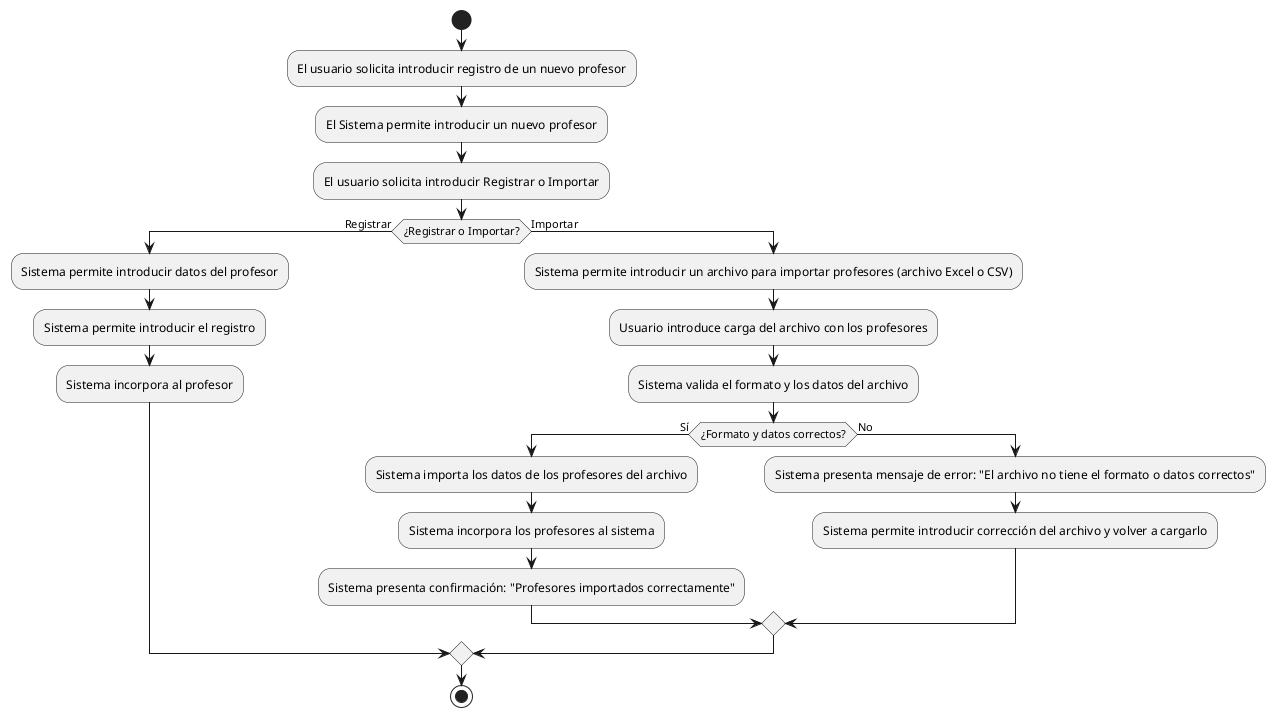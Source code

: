 @startuml
start
:El usuario solicita introducir registro de un nuevo profesor;
:El Sistema permite introducir un nuevo profesor;
:El usuario solicita introducir Registrar o Importar;
if (¿Registrar o Importar?) then (Registrar)
  :Sistema permite introducir datos del profesor;
  :Sistema permite introducir el registro;
  :Sistema incorpora al profesor;
else (Importar)
  :Sistema permite introducir un archivo para importar profesores (archivo Excel o CSV);
  :Usuario introduce carga del archivo con los profesores;
  :Sistema valida el formato y los datos del archivo;
  if (¿Formato y datos correctos?) then (Sí)
    :Sistema importa los datos de los profesores del archivo;
    :Sistema incorpora los profesores al sistema;
    :Sistema presenta confirmación: "Profesores importados correctamente";
  else (No)
    :Sistema presenta mensaje de error: "El archivo no tiene el formato o datos correctos";
    :Sistema permite introducir corrección del archivo y volver a cargarlo;
  endif
endif
stop
@enduml
